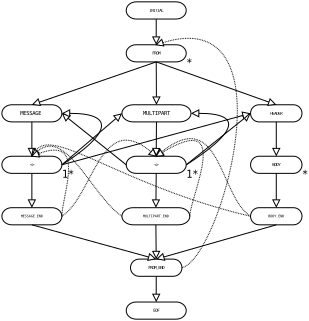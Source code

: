 <?xml version="1.0"?>
<diagram xmlns:dia="http://www.lysator.liu.se/~alla/dia/">
  <diagramdata>
    <attribute name="background">
      <color val="#ffffff"/>
    </attribute>
    <attribute name="paper">
      <composite type="paper">
        <attribute name="name">
          <string>#A4#</string>
        </attribute>
        <attribute name="tmargin">
          <real val="2.82"/>
        </attribute>
        <attribute name="bmargin">
          <real val="2.82"/>
        </attribute>
        <attribute name="lmargin">
          <real val="2.82"/>
        </attribute>
        <attribute name="rmargin">
          <real val="2.82"/>
        </attribute>
        <attribute name="is_portrait">
          <boolean val="true"/>
        </attribute>
        <attribute name="scaling">
          <real val="0.425"/>
        </attribute>
        <attribute name="fitto">
          <boolean val="true"/>
        </attribute>
        <attribute name="fitwidth">
          <int val="1"/>
        </attribute>
        <attribute name="fitheight">
          <int val="1"/>
        </attribute>
      </composite>
    </attribute>
  </diagramdata>
  <layer name="Background" visible="true">
    <object type="Flowchart - Terminal" version="0" id="O0">
      <attribute name="obj_pos">
        <point val="-11,0"/>
      </attribute>
      <attribute name="obj_bb">
        <rectangle val="-11.05,-0.05;-3.95,2.05"/>
      </attribute>
      <attribute name="elem_corner">
        <point val="-11,0"/>
      </attribute>
      <attribute name="elem_width">
        <real val="7"/>
      </attribute>
      <attribute name="elem_height">
        <real val="2"/>
      </attribute>
      <attribute name="show_background">
        <boolean val="true"/>
      </attribute>
      <attribute name="flip_horizontal">
        <boolean val="false"/>
      </attribute>
      <attribute name="flip_vertical">
        <boolean val="false"/>
      </attribute>
      <attribute name="padding">
        <real val="0.354"/>
      </attribute>
      <attribute name="text">
        <composite type="text">
          <attribute name="string">
            <string>#MESSAGE#</string>
          </attribute>
          <attribute name="font">
            <font name="Courier"/>
          </attribute>
          <attribute name="height">
            <real val="0.8"/>
          </attribute>
          <attribute name="pos">
            <point val="-7.5,1.195"/>
          </attribute>
          <attribute name="color">
            <color val="#000000"/>
          </attribute>
          <attribute name="alignment">
            <enum val="1"/>
          </attribute>
        </composite>
      </attribute>
    </object>
    <object type="Flowchart - Terminal" version="0" id="O1">
      <attribute name="obj_pos">
        <point val="3,0"/>
      </attribute>
      <attribute name="obj_bb">
        <rectangle val="2.95,-0.05;11.105,2.05"/>
      </attribute>
      <attribute name="elem_corner">
        <point val="3,0"/>
      </attribute>
      <attribute name="elem_width">
        <real val="8.055"/>
      </attribute>
      <attribute name="elem_height">
        <real val="2"/>
      </attribute>
      <attribute name="show_background">
        <boolean val="true"/>
      </attribute>
      <attribute name="flip_horizontal">
        <boolean val="false"/>
      </attribute>
      <attribute name="flip_vertical">
        <boolean val="false"/>
      </attribute>
      <attribute name="padding">
        <real val="0.354"/>
      </attribute>
      <attribute name="text">
        <composite type="text">
          <attribute name="string">
            <string>#MULTIPART#</string>
          </attribute>
          <attribute name="font">
            <font name="Courier"/>
          </attribute>
          <attribute name="height">
            <real val="0.8"/>
          </attribute>
          <attribute name="pos">
            <point val="7.028,1.195"/>
          </attribute>
          <attribute name="color">
            <color val="#000000"/>
          </attribute>
          <attribute name="alignment">
            <enum val="1"/>
          </attribute>
        </composite>
      </attribute>
    </object>
    <object type="Flowchart - Terminal" version="0" id="O2">
      <attribute name="obj_pos">
        <point val="18,0"/>
      </attribute>
      <attribute name="obj_bb">
        <rectangle val="17.95,-0.05;24.05,2.05"/>
      </attribute>
      <attribute name="elem_corner">
        <point val="18,0"/>
      </attribute>
      <attribute name="elem_width">
        <real val="6"/>
      </attribute>
      <attribute name="elem_height">
        <real val="2"/>
      </attribute>
      <attribute name="border_width">
        <real val="0.1"/>
      </attribute>
      <attribute name="show_background">
        <boolean val="true"/>
      </attribute>
      <attribute name="flip_horizontal">
        <boolean val="false"/>
      </attribute>
      <attribute name="flip_vertical">
        <boolean val="false"/>
      </attribute>
      <attribute name="padding">
        <real val="0.354"/>
      </attribute>
      <attribute name="text">
        <composite type="text">
          <attribute name="string">
            <string>#HEADER#</string>
          </attribute>
          <attribute name="font">
            <font name="Courier"/>
          </attribute>
          <attribute name="height">
            <real val="0.6"/>
          </attribute>
          <attribute name="pos">
            <point val="21,1.146"/>
          </attribute>
          <attribute name="color">
            <color val="#000000"/>
          </attribute>
          <attribute name="alignment">
            <enum val="1"/>
          </attribute>
        </composite>
      </attribute>
    </object>
    <object type="Flowchart - Terminal" version="0" id="O3">
      <attribute name="obj_pos">
        <point val="3.5,-7"/>
      </attribute>
      <attribute name="obj_bb">
        <rectangle val="3.45,-7.05;10.55,-4.95"/>
      </attribute>
      <attribute name="elem_corner">
        <point val="3.5,-7"/>
      </attribute>
      <attribute name="elem_width">
        <real val="7"/>
      </attribute>
      <attribute name="elem_height">
        <real val="2"/>
      </attribute>
      <attribute name="border_width">
        <real val="0.1"/>
      </attribute>
      <attribute name="show_background">
        <boolean val="true"/>
      </attribute>
      <attribute name="flip_horizontal">
        <boolean val="false"/>
      </attribute>
      <attribute name="flip_vertical">
        <boolean val="false"/>
      </attribute>
      <attribute name="padding">
        <real val="0.354"/>
      </attribute>
      <attribute name="text">
        <composite type="text">
          <attribute name="string">
            <string>#FROM#</string>
          </attribute>
          <attribute name="font">
            <font name="Courier"/>
          </attribute>
          <attribute name="height">
            <real val="0.6"/>
          </attribute>
          <attribute name="pos">
            <point val="7,-5.854"/>
          </attribute>
          <attribute name="color">
            <color val="#000000"/>
          </attribute>
          <attribute name="alignment">
            <enum val="1"/>
          </attribute>
        </composite>
      </attribute>
    </object>
    <object type="Flowchart - Terminal" version="0" id="O4">
      <attribute name="obj_pos">
        <point val="3,12"/>
      </attribute>
      <attribute name="obj_bb">
        <rectangle val="2.95,11.95;10.969,14.05"/>
      </attribute>
      <attribute name="elem_corner">
        <point val="3,12"/>
      </attribute>
      <attribute name="elem_width">
        <real val="7.919"/>
      </attribute>
      <attribute name="elem_height">
        <real val="2"/>
      </attribute>
      <attribute name="border_width">
        <real val="0.1"/>
      </attribute>
      <attribute name="show_background">
        <boolean val="true"/>
      </attribute>
      <attribute name="flip_horizontal">
        <boolean val="false"/>
      </attribute>
      <attribute name="flip_vertical">
        <boolean val="false"/>
      </attribute>
      <attribute name="padding">
        <real val="0.354"/>
      </attribute>
      <attribute name="text">
        <composite type="text">
          <attribute name="string">
            <string>#MULTIPART_END#</string>
          </attribute>
          <attribute name="font">
            <font name="Courier"/>
          </attribute>
          <attribute name="height">
            <real val="0.5"/>
          </attribute>
          <attribute name="pos">
            <point val="6.96,13.122"/>
          </attribute>
          <attribute name="color">
            <color val="#000000"/>
          </attribute>
          <attribute name="alignment">
            <enum val="1"/>
          </attribute>
        </composite>
      </attribute>
    </object>
    <object type="Flowchart - Terminal" version="0" id="O5">
      <attribute name="obj_pos">
        <point val="-11,12"/>
      </attribute>
      <attribute name="obj_bb">
        <rectangle val="-11.05,11.95;-3.95,14.05"/>
      </attribute>
      <attribute name="elem_corner">
        <point val="-11,12"/>
      </attribute>
      <attribute name="elem_width">
        <real val="7"/>
      </attribute>
      <attribute name="elem_height">
        <real val="2"/>
      </attribute>
      <attribute name="border_width">
        <real val="0.1"/>
      </attribute>
      <attribute name="show_background">
        <boolean val="true"/>
      </attribute>
      <attribute name="flip_horizontal">
        <boolean val="false"/>
      </attribute>
      <attribute name="flip_vertical">
        <boolean val="false"/>
      </attribute>
      <attribute name="padding">
        <real val="0.354"/>
      </attribute>
      <attribute name="text">
        <composite type="text">
          <attribute name="string">
            <string>#MESSAGE_END#</string>
          </attribute>
          <attribute name="font">
            <font name="Courier"/>
          </attribute>
          <attribute name="height">
            <real val="0.5"/>
          </attribute>
          <attribute name="pos">
            <point val="-7.5,13.122"/>
          </attribute>
          <attribute name="color">
            <color val="#000000"/>
          </attribute>
          <attribute name="alignment">
            <enum val="1"/>
          </attribute>
        </composite>
      </attribute>
    </object>
    <object type="Flowchart - Terminal" version="0" id="O6">
      <attribute name="obj_pos">
        <point val="18,6"/>
      </attribute>
      <attribute name="obj_bb">
        <rectangle val="17.95,5.95;24.05,8.05"/>
      </attribute>
      <attribute name="elem_corner">
        <point val="18,6"/>
      </attribute>
      <attribute name="elem_width">
        <real val="6"/>
      </attribute>
      <attribute name="elem_height">
        <real val="2"/>
      </attribute>
      <attribute name="border_width">
        <real val="0.1"/>
      </attribute>
      <attribute name="show_background">
        <boolean val="true"/>
      </attribute>
      <attribute name="flip_horizontal">
        <boolean val="false"/>
      </attribute>
      <attribute name="flip_vertical">
        <boolean val="false"/>
      </attribute>
      <attribute name="padding">
        <real val="0.354"/>
      </attribute>
      <attribute name="text">
        <composite type="text">
          <attribute name="string">
            <string>#BODY#</string>
          </attribute>
          <attribute name="font">
            <font name="Courier"/>
          </attribute>
          <attribute name="height">
            <real val="0.6"/>
          </attribute>
          <attribute name="pos">
            <point val="21,7.146"/>
          </attribute>
          <attribute name="color">
            <color val="#000000"/>
          </attribute>
          <attribute name="alignment">
            <enum val="1"/>
          </attribute>
        </composite>
      </attribute>
    </object>
    <object type="Flowchart - Terminal" version="0" id="O7">
      <attribute name="obj_pos">
        <point val="18,12"/>
      </attribute>
      <attribute name="obj_bb">
        <rectangle val="17.95,11.95;24.05,14.05"/>
      </attribute>
      <attribute name="elem_corner">
        <point val="18,12"/>
      </attribute>
      <attribute name="elem_width">
        <real val="6"/>
      </attribute>
      <attribute name="elem_height">
        <real val="2"/>
      </attribute>
      <attribute name="border_width">
        <real val="0.1"/>
      </attribute>
      <attribute name="show_background">
        <boolean val="true"/>
      </attribute>
      <attribute name="flip_horizontal">
        <boolean val="false"/>
      </attribute>
      <attribute name="flip_vertical">
        <boolean val="false"/>
      </attribute>
      <attribute name="padding">
        <real val="0.354"/>
      </attribute>
      <attribute name="text">
        <composite type="text">
          <attribute name="string">
            <string>#BODY_END#</string>
          </attribute>
          <attribute name="font">
            <font name="Courier"/>
          </attribute>
          <attribute name="height">
            <real val="0.5"/>
          </attribute>
          <attribute name="pos">
            <point val="21,13.122"/>
          </attribute>
          <attribute name="color">
            <color val="#000000"/>
          </attribute>
          <attribute name="alignment">
            <enum val="1"/>
          </attribute>
        </composite>
      </attribute>
    </object>
    <object type="Standard - Line" version="0" id="O8">
      <attribute name="obj_pos">
        <point val="21,2"/>
      </attribute>
      <attribute name="obj_bb">
        <rectangle val="20.15,1.15;21.85,6.85"/>
      </attribute>
      <attribute name="conn_endpoints">
        <point val="21,2"/>
        <point val="21,6"/>
      </attribute>
      <attribute name="numcp">
        <int val="1"/>
      </attribute>
      <attribute name="end_arrow">
        <enum val="2"/>
      </attribute>
      <attribute name="end_arrow_length">
        <real val="0.8"/>
      </attribute>
      <attribute name="end_arrow_width">
        <real val="0.8"/>
      </attribute>
      <connections>
        <connection handle="0" to="O2" connection="14"/>
        <connection handle="1" to="O6" connection="2"/>
      </connections>
    </object>
    <object type="Standard - Line" version="0" id="O9">
      <attribute name="obj_pos">
        <point val="21,8"/>
      </attribute>
      <attribute name="obj_bb">
        <rectangle val="20.15,7.15;21.85,12.85"/>
      </attribute>
      <attribute name="conn_endpoints">
        <point val="21,8"/>
        <point val="21,12"/>
      </attribute>
      <attribute name="numcp">
        <int val="1"/>
      </attribute>
      <attribute name="end_arrow">
        <enum val="2"/>
      </attribute>
      <attribute name="end_arrow_length">
        <real val="0.8"/>
      </attribute>
      <attribute name="end_arrow_width">
        <real val="0.8"/>
      </attribute>
      <connections>
        <connection handle="0" to="O6" connection="14"/>
        <connection handle="1" to="O7" connection="2"/>
      </connections>
    </object>
    <object type="Standard - Text" version="0" id="O10">
      <attribute name="obj_pos">
        <point val="24,7"/>
      </attribute>
      <attribute name="obj_bb">
        <rectangle val="24,5.885;25.109,8.885"/>
      </attribute>
      <attribute name="text">
        <composite type="text">
          <attribute name="string">
            <string>#
*#</string>
          </attribute>
          <attribute name="font">
            <font name="Courier"/>
          </attribute>
          <attribute name="height">
            <real val="1.5"/>
          </attribute>
          <attribute name="pos">
            <point val="24,7"/>
          </attribute>
          <attribute name="color">
            <color val="#000000"/>
          </attribute>
          <attribute name="alignment">
            <enum val="0"/>
          </attribute>
        </composite>
      </attribute>
      <connections>
        <connection handle="0" to="O6" connection="10"/>
      </connections>
    </object>
    <object type="Standard - Line" version="0" id="O11">
      <attribute name="obj_pos">
        <point val="7,-5"/>
      </attribute>
      <attribute name="obj_bb">
        <rectangle val="6.15,-5.85;21.85,0.85"/>
      </attribute>
      <attribute name="conn_endpoints">
        <point val="7,-5"/>
        <point val="21,0"/>
      </attribute>
      <attribute name="numcp">
        <int val="1"/>
      </attribute>
      <attribute name="end_arrow">
        <enum val="2"/>
      </attribute>
      <attribute name="end_arrow_length">
        <real val="0.8"/>
      </attribute>
      <attribute name="end_arrow_width">
        <real val="0.8"/>
      </attribute>
      <connections>
        <connection handle="0" to="O3" connection="14"/>
        <connection handle="1" to="O2" connection="2"/>
      </connections>
    </object>
    <object type="Standard - Line" version="0" id="O12">
      <attribute name="obj_pos">
        <point val="7,-5"/>
      </attribute>
      <attribute name="obj_bb">
        <rectangle val="6.15,-5.85;7.878,0.85"/>
      </attribute>
      <attribute name="conn_endpoints">
        <point val="7,-5"/>
        <point val="7.028,0"/>
      </attribute>
      <attribute name="numcp">
        <int val="1"/>
      </attribute>
      <attribute name="end_arrow">
        <enum val="2"/>
      </attribute>
      <attribute name="end_arrow_length">
        <real val="0.8"/>
      </attribute>
      <attribute name="end_arrow_width">
        <real val="0.8"/>
      </attribute>
      <connections>
        <connection handle="0" to="O3" connection="14"/>
        <connection handle="1" to="O1" connection="2"/>
      </connections>
    </object>
    <object type="Standard - Line" version="0" id="O13">
      <attribute name="obj_pos">
        <point val="7,-5"/>
      </attribute>
      <attribute name="obj_bb">
        <rectangle val="-8.35,-5.85;7.85,0.85"/>
      </attribute>
      <attribute name="conn_endpoints">
        <point val="7,-5"/>
        <point val="-7.5,0"/>
      </attribute>
      <attribute name="numcp">
        <int val="1"/>
      </attribute>
      <attribute name="end_arrow">
        <enum val="2"/>
      </attribute>
      <attribute name="end_arrow_length">
        <real val="0.8"/>
      </attribute>
      <attribute name="end_arrow_width">
        <real val="0.8"/>
      </attribute>
      <connections>
        <connection handle="0" to="O3" connection="14"/>
        <connection handle="1" to="O0" connection="2"/>
      </connections>
    </object>
    <object type="Flowchart - Terminal" version="0" id="O14">
      <attribute name="obj_pos">
        <point val="3.5,6"/>
      </attribute>
      <attribute name="obj_bb">
        <rectangle val="3.45,5.95;10.55,8.05"/>
      </attribute>
      <attribute name="elem_corner">
        <point val="3.5,6"/>
      </attribute>
      <attribute name="elem_width">
        <real val="7"/>
      </attribute>
      <attribute name="elem_height">
        <real val="2"/>
      </attribute>
      <attribute name="border_width">
        <real val="0.1"/>
      </attribute>
      <attribute name="show_background">
        <boolean val="true"/>
      </attribute>
      <attribute name="flip_horizontal">
        <boolean val="false"/>
      </attribute>
      <attribute name="flip_vertical">
        <boolean val="false"/>
      </attribute>
      <attribute name="padding">
        <real val="0.354"/>
      </attribute>
      <attribute name="text">
        <composite type="text">
          <attribute name="string">
            <string>#&lt;&gt;#</string>
          </attribute>
          <attribute name="font">
            <font name="Courier"/>
          </attribute>
          <attribute name="height">
            <real val="0.6"/>
          </attribute>
          <attribute name="pos">
            <point val="7,7.146"/>
          </attribute>
          <attribute name="color">
            <color val="#000000"/>
          </attribute>
          <attribute name="alignment">
            <enum val="1"/>
          </attribute>
        </composite>
      </attribute>
    </object>
    <object type="Standard - Text" version="0" id="O15">
      <attribute name="obj_pos">
        <point val="10.5,7"/>
      </attribute>
      <attribute name="obj_bb">
        <rectangle val="10.5,5.885;12.518,8.885"/>
      </attribute>
      <attribute name="text">
        <composite type="text">
          <attribute name="string">
            <string>#
1*#</string>
          </attribute>
          <attribute name="font">
            <font name="Courier"/>
          </attribute>
          <attribute name="height">
            <real val="1.5"/>
          </attribute>
          <attribute name="pos">
            <point val="10.5,7"/>
          </attribute>
          <attribute name="color">
            <color val="#000000"/>
          </attribute>
          <attribute name="alignment">
            <enum val="0"/>
          </attribute>
        </composite>
      </attribute>
      <connections>
        <connection handle="0" to="O14" connection="10"/>
      </connections>
    </object>
    <object type="Standard - Line" version="0" id="O16">
      <attribute name="obj_pos">
        <point val="10.5,7"/>
      </attribute>
      <attribute name="obj_bb">
        <rectangle val="9.65,0.15;18.85,7.85"/>
      </attribute>
      <attribute name="conn_endpoints">
        <point val="10.5,7"/>
        <point val="18,1"/>
      </attribute>
      <attribute name="numcp">
        <int val="1"/>
      </attribute>
      <attribute name="end_arrow">
        <enum val="2"/>
      </attribute>
      <attribute name="end_arrow_length">
        <real val="0.8"/>
      </attribute>
      <attribute name="end_arrow_width">
        <real val="0.8"/>
      </attribute>
      <connections>
        <connection handle="0" to="O14" connection="10"/>
        <connection handle="1" to="O2" connection="6"/>
      </connections>
    </object>
    <object type="Standard - Line" version="0" id="O17">
      <attribute name="obj_pos">
        <point val="3.5,7"/>
      </attribute>
      <attribute name="obj_bb">
        <rectangle val="-4.85,0.15;4.35,7.85"/>
      </attribute>
      <attribute name="conn_endpoints">
        <point val="3.5,7"/>
        <point val="-4,1"/>
      </attribute>
      <attribute name="numcp">
        <int val="1"/>
      </attribute>
      <attribute name="end_arrow">
        <enum val="2"/>
      </attribute>
      <attribute name="end_arrow_length">
        <real val="0.8"/>
      </attribute>
      <attribute name="end_arrow_width">
        <real val="0.8"/>
      </attribute>
      <connections>
        <connection handle="0" to="O14" connection="6"/>
        <connection handle="1" to="O0" connection="10"/>
      </connections>
    </object>
    <object type="Standard - BezierLine" version="0" id="O18">
      <attribute name="obj_pos">
        <point val="10.5,7"/>
      </attribute>
      <attribute name="obj_bb">
        <rectangle val="9.65,0.15;18.35,7.85"/>
      </attribute>
      <attribute name="bez_points">
        <point val="10.5,7"/>
        <point val="16,3.5"/>
        <point val="17.5,1"/>
        <point val="11.056,1"/>
      </attribute>
      <attribute name="end_arrow">
        <enum val="2"/>
      </attribute>
      <attribute name="end_arrow_length">
        <real val="0.8"/>
      </attribute>
      <attribute name="end_arrow_width">
        <real val="0.8"/>
      </attribute>
      <connections>
        <connection handle="0" to="O14" connection="10"/>
        <connection handle="3" to="O1" connection="10"/>
      </connections>
    </object>
    <object type="Standard - Line" version="0" id="O19">
      <attribute name="obj_pos">
        <point val="7.028,2"/>
      </attribute>
      <attribute name="obj_bb">
        <rectangle val="6.15,1.15;7.878,6.85"/>
      </attribute>
      <attribute name="conn_endpoints">
        <point val="7.028,2"/>
        <point val="7,6"/>
      </attribute>
      <attribute name="numcp">
        <int val="1"/>
      </attribute>
      <attribute name="end_arrow">
        <enum val="2"/>
      </attribute>
      <attribute name="end_arrow_length">
        <real val="0.8"/>
      </attribute>
      <attribute name="end_arrow_width">
        <real val="0.8"/>
      </attribute>
      <connections>
        <connection handle="0" to="O1" connection="14"/>
        <connection handle="1" to="O14" connection="2"/>
      </connections>
    </object>
    <object type="Standard - Line" version="0" id="O20">
      <attribute name="obj_pos">
        <point val="7,8"/>
      </attribute>
      <attribute name="obj_bb">
        <rectangle val="6.11,7.15;7.85,12.85"/>
      </attribute>
      <attribute name="conn_endpoints">
        <point val="7,8"/>
        <point val="6.96,12"/>
      </attribute>
      <attribute name="numcp">
        <int val="1"/>
      </attribute>
      <attribute name="end_arrow">
        <enum val="2"/>
      </attribute>
      <attribute name="end_arrow_length">
        <real val="0.8"/>
      </attribute>
      <attribute name="end_arrow_width">
        <real val="0.8"/>
      </attribute>
      <connections>
        <connection handle="0" to="O14" connection="14"/>
        <connection handle="1" to="O4" connection="2"/>
      </connections>
    </object>
    <object type="Flowchart - Terminal" version="0" id="O21">
      <attribute name="obj_pos">
        <point val="4,18"/>
      </attribute>
      <attribute name="obj_bb">
        <rectangle val="3.95,17.95;10.05,20.05"/>
      </attribute>
      <attribute name="elem_corner">
        <point val="4,18"/>
      </attribute>
      <attribute name="elem_width">
        <real val="6"/>
      </attribute>
      <attribute name="elem_height">
        <real val="2"/>
      </attribute>
      <attribute name="border_width">
        <real val="0.1"/>
      </attribute>
      <attribute name="show_background">
        <boolean val="true"/>
      </attribute>
      <attribute name="flip_horizontal">
        <boolean val="false"/>
      </attribute>
      <attribute name="flip_vertical">
        <boolean val="false"/>
      </attribute>
      <attribute name="padding">
        <real val="0.354"/>
      </attribute>
      <attribute name="text">
        <composite type="text">
          <attribute name="string">
            <string>#FROM_END#</string>
          </attribute>
          <attribute name="font">
            <font name="Courier"/>
          </attribute>
          <attribute name="height">
            <real val="0.6"/>
          </attribute>
          <attribute name="pos">
            <point val="7,19.146"/>
          </attribute>
          <attribute name="color">
            <color val="#000000"/>
          </attribute>
          <attribute name="alignment">
            <enum val="1"/>
          </attribute>
        </composite>
      </attribute>
    </object>
    <object type="Standard - Line" version="0" id="O22">
      <attribute name="obj_pos">
        <point val="6.96,14"/>
      </attribute>
      <attribute name="obj_bb">
        <rectangle val="6.11,13.15;7.85,18.85"/>
      </attribute>
      <attribute name="conn_endpoints">
        <point val="6.96,14"/>
        <point val="7,18"/>
      </attribute>
      <attribute name="numcp">
        <int val="1"/>
      </attribute>
      <attribute name="end_arrow">
        <enum val="2"/>
      </attribute>
      <attribute name="end_arrow_length">
        <real val="0.8"/>
      </attribute>
      <attribute name="end_arrow_width">
        <real val="0.8"/>
      </attribute>
      <connections>
        <connection handle="0" to="O4" connection="14"/>
        <connection handle="1" to="O21" connection="2"/>
      </connections>
    </object>
    <object type="Standard - Line" version="0" id="O23">
      <attribute name="obj_pos">
        <point val="21,14"/>
      </attribute>
      <attribute name="obj_bb">
        <rectangle val="6.15,13.15;21.85,18.85"/>
      </attribute>
      <attribute name="conn_endpoints">
        <point val="21,14"/>
        <point val="7,18"/>
      </attribute>
      <attribute name="numcp">
        <int val="1"/>
      </attribute>
      <attribute name="end_arrow">
        <enum val="2"/>
      </attribute>
      <attribute name="end_arrow_length">
        <real val="0.8"/>
      </attribute>
      <attribute name="end_arrow_width">
        <real val="0.8"/>
      </attribute>
      <connections>
        <connection handle="0" to="O7" connection="14"/>
        <connection handle="1" to="O21" connection="2"/>
      </connections>
    </object>
    <object type="Standard - Line" version="0" id="O24">
      <attribute name="obj_pos">
        <point val="-7.5,14"/>
      </attribute>
      <attribute name="obj_bb">
        <rectangle val="-8.35,13.15;7.85,18.85"/>
      </attribute>
      <attribute name="conn_endpoints">
        <point val="-7.5,14"/>
        <point val="7,18"/>
      </attribute>
      <attribute name="numcp">
        <int val="1"/>
      </attribute>
      <attribute name="end_arrow">
        <enum val="2"/>
      </attribute>
      <attribute name="end_arrow_length">
        <real val="0.8"/>
      </attribute>
      <attribute name="end_arrow_width">
        <real val="0.8"/>
      </attribute>
      <connections>
        <connection handle="0" to="O5" connection="14"/>
        <connection handle="1" to="O21" connection="2"/>
      </connections>
    </object>
    <object type="Flowchart - Terminal" version="0" id="O25">
      <attribute name="obj_pos">
        <point val="-11,6"/>
      </attribute>
      <attribute name="obj_bb">
        <rectangle val="-11.05,5.95;-3.95,8.05"/>
      </attribute>
      <attribute name="elem_corner">
        <point val="-11,6"/>
      </attribute>
      <attribute name="elem_width">
        <real val="7"/>
      </attribute>
      <attribute name="elem_height">
        <real val="2"/>
      </attribute>
      <attribute name="border_width">
        <real val="0.1"/>
      </attribute>
      <attribute name="show_background">
        <boolean val="true"/>
      </attribute>
      <attribute name="flip_horizontal">
        <boolean val="false"/>
      </attribute>
      <attribute name="flip_vertical">
        <boolean val="false"/>
      </attribute>
      <attribute name="padding">
        <real val="0.354"/>
      </attribute>
      <attribute name="text">
        <composite type="text">
          <attribute name="string">
            <string>#&lt;&gt;#</string>
          </attribute>
          <attribute name="font">
            <font name="Courier"/>
          </attribute>
          <attribute name="height">
            <real val="0.6"/>
          </attribute>
          <attribute name="pos">
            <point val="-7.5,7.146"/>
          </attribute>
          <attribute name="color">
            <color val="#000000"/>
          </attribute>
          <attribute name="alignment">
            <enum val="1"/>
          </attribute>
        </composite>
      </attribute>
    </object>
    <object type="Standard - Line" version="0" id="O26">
      <attribute name="obj_pos">
        <point val="-7.5,2"/>
      </attribute>
      <attribute name="obj_bb">
        <rectangle val="-8.35,1.15;-6.65,6.85"/>
      </attribute>
      <attribute name="conn_endpoints">
        <point val="-7.5,2"/>
        <point val="-7.5,6"/>
      </attribute>
      <attribute name="numcp">
        <int val="1"/>
      </attribute>
      <attribute name="end_arrow">
        <enum val="2"/>
      </attribute>
      <attribute name="end_arrow_length">
        <real val="0.8"/>
      </attribute>
      <attribute name="end_arrow_width">
        <real val="0.8"/>
      </attribute>
      <connections>
        <connection handle="0" to="O0" connection="14"/>
        <connection handle="1" to="O25" connection="2"/>
      </connections>
    </object>
    <object type="Standard - Line" version="0" id="O27">
      <attribute name="obj_pos">
        <point val="-7.5,8"/>
      </attribute>
      <attribute name="obj_bb">
        <rectangle val="-8.35,7.15;-6.65,12.85"/>
      </attribute>
      <attribute name="conn_endpoints">
        <point val="-7.5,8"/>
        <point val="-7.5,12"/>
      </attribute>
      <attribute name="numcp">
        <int val="1"/>
      </attribute>
      <attribute name="end_arrow">
        <enum val="2"/>
      </attribute>
      <attribute name="end_arrow_length">
        <real val="0.8"/>
      </attribute>
      <attribute name="end_arrow_width">
        <real val="0.8"/>
      </attribute>
      <connections>
        <connection handle="0" to="O25" connection="14"/>
        <connection handle="1" to="O5" connection="2"/>
      </connections>
    </object>
    <object type="Standard - BezierLine" version="0" id="O28">
      <attribute name="obj_pos">
        <point val="-4,7"/>
      </attribute>
      <attribute name="obj_bb">
        <rectangle val="-4.85,0.15;3.295,7.85"/>
      </attribute>
      <attribute name="bez_points">
        <point val="-4,7"/>
        <point val="1.5,3.5"/>
        <point val="2.445,1"/>
        <point val="-4,1"/>
      </attribute>
      <attribute name="end_arrow">
        <enum val="2"/>
      </attribute>
      <attribute name="end_arrow_length">
        <real val="0.8"/>
      </attribute>
      <attribute name="end_arrow_width">
        <real val="0.8"/>
      </attribute>
      <connections>
        <connection handle="0" to="O25" connection="10"/>
        <connection handle="3" to="O0" connection="10"/>
      </connections>
    </object>
    <object type="Standard - Line" version="0" id="O29">
      <attribute name="obj_pos">
        <point val="-4,7"/>
      </attribute>
      <attribute name="obj_bb">
        <rectangle val="-4.85,0.15;18.85,7.85"/>
      </attribute>
      <attribute name="conn_endpoints">
        <point val="-4,7"/>
        <point val="18,1"/>
      </attribute>
      <attribute name="numcp">
        <int val="1"/>
      </attribute>
      <attribute name="end_arrow">
        <enum val="2"/>
      </attribute>
      <attribute name="end_arrow_length">
        <real val="0.8"/>
      </attribute>
      <attribute name="end_arrow_width">
        <real val="0.8"/>
      </attribute>
      <connections>
        <connection handle="0" to="O25" connection="10"/>
        <connection handle="1" to="O2" connection="6"/>
      </connections>
    </object>
    <object type="Standard - Line" version="0" id="O30">
      <attribute name="obj_pos">
        <point val="-4,7"/>
      </attribute>
      <attribute name="obj_bb">
        <rectangle val="-4.85,0.15;3.85,7.85"/>
      </attribute>
      <attribute name="conn_endpoints">
        <point val="-4,7"/>
        <point val="3,1"/>
      </attribute>
      <attribute name="numcp">
        <int val="1"/>
      </attribute>
      <attribute name="end_arrow">
        <enum val="2"/>
      </attribute>
      <attribute name="end_arrow_length">
        <real val="0.8"/>
      </attribute>
      <attribute name="end_arrow_width">
        <real val="0.8"/>
      </attribute>
      <connections>
        <connection handle="0" to="O25" connection="10"/>
        <connection handle="1" to="O1" connection="6"/>
      </connections>
    </object>
    <object type="Standard - Text" version="0" id="O31">
      <attribute name="obj_pos">
        <point val="-4,7"/>
      </attribute>
      <attribute name="obj_bb">
        <rectangle val="-4,5.885;-1.982,8.885"/>
      </attribute>
      <attribute name="text">
        <composite type="text">
          <attribute name="string">
            <string>#
1*#</string>
          </attribute>
          <attribute name="font">
            <font name="Courier"/>
          </attribute>
          <attribute name="height">
            <real val="1.5"/>
          </attribute>
          <attribute name="pos">
            <point val="-4,7"/>
          </attribute>
          <attribute name="color">
            <color val="#000000"/>
          </attribute>
          <attribute name="alignment">
            <enum val="0"/>
          </attribute>
        </composite>
      </attribute>
      <connections>
        <connection handle="0" to="O25" connection="10"/>
      </connections>
    </object>
    <object type="Standard - BezierLine" version="0" id="O32">
      <attribute name="obj_pos">
        <point val="-4,13"/>
      </attribute>
      <attribute name="obj_bb">
        <rectangle val="-4.8,-0.3;7.8,13.8"/>
      </attribute>
      <attribute name="bez_points">
        <point val="-4,13"/>
        <point val="-0.333,10.667"/>
        <point val="0.5,0.5"/>
        <point val="7,6"/>
      </attribute>
      <attribute name="line_width">
        <real val="0"/>
      </attribute>
      <attribute name="line_style">
        <enum val="4"/>
      </attribute>
      <attribute name="end_arrow">
        <enum val="2"/>
      </attribute>
      <attribute name="end_arrow_length">
        <real val="0.8"/>
      </attribute>
      <attribute name="end_arrow_width">
        <real val="0.8"/>
      </attribute>
      <connections>
        <connection handle="0" to="O5" connection="10"/>
        <connection handle="3" to="O14" connection="2"/>
      </connections>
    </object>
    <object type="Standard - BezierLine" version="0" id="O33">
      <attribute name="obj_pos">
        <point val="18,13"/>
      </attribute>
      <attribute name="obj_bb">
        <rectangle val="6.2,-0.8;18.8,13.8"/>
      </attribute>
      <attribute name="bez_points">
        <point val="18,13"/>
        <point val="14.333,10.667"/>
        <point val="14.5,0"/>
        <point val="7,6"/>
      </attribute>
      <attribute name="line_width">
        <real val="0"/>
      </attribute>
      <attribute name="line_style">
        <enum val="4"/>
      </attribute>
      <attribute name="end_arrow">
        <enum val="2"/>
      </attribute>
      <attribute name="end_arrow_length">
        <real val="0.8"/>
      </attribute>
      <attribute name="end_arrow_width">
        <real val="0.8"/>
      </attribute>
      <connections>
        <connection handle="0" to="O7" connection="6"/>
        <connection handle="3" to="O14" connection="2"/>
      </connections>
    </object>
    <object type="Standard - BezierLine" version="0" id="O34">
      <attribute name="obj_pos">
        <point val="18,13"/>
      </attribute>
      <attribute name="obj_bb">
        <rectangle val="-8.3,1.7;18.8,13.8"/>
      </attribute>
      <attribute name="bez_points">
        <point val="18,13"/>
        <point val="3,9.5"/>
        <point val="-5,2.5"/>
        <point val="-7.5,6"/>
      </attribute>
      <attribute name="line_width">
        <real val="0"/>
      </attribute>
      <attribute name="line_style">
        <enum val="4"/>
      </attribute>
      <attribute name="end_arrow">
        <enum val="2"/>
      </attribute>
      <attribute name="end_arrow_length">
        <real val="0.8"/>
      </attribute>
      <attribute name="end_arrow_width">
        <real val="0.8"/>
      </attribute>
      <connections>
        <connection handle="0" to="O7" connection="6"/>
        <connection handle="3" to="O25" connection="2"/>
      </connections>
    </object>
    <object type="Standard - BezierLine" version="0" id="O35">
      <attribute name="obj_pos">
        <point val="3,13"/>
      </attribute>
      <attribute name="obj_bb">
        <rectangle val="-8.3,1.7;3.8,13.8"/>
      </attribute>
      <attribute name="bez_points">
        <point val="3,13"/>
        <point val="-0.5,10.667"/>
        <point val="-3.5,2.5"/>
        <point val="-7.5,6"/>
      </attribute>
      <attribute name="line_width">
        <real val="0"/>
      </attribute>
      <attribute name="line_style">
        <enum val="4"/>
      </attribute>
      <attribute name="end_arrow">
        <enum val="2"/>
      </attribute>
      <attribute name="end_arrow_length">
        <real val="0.8"/>
      </attribute>
      <attribute name="end_arrow_width">
        <real val="0.8"/>
      </attribute>
      <connections>
        <connection handle="0" to="O4" connection="6"/>
        <connection handle="3" to="O25" connection="2"/>
      </connections>
    </object>
    <object type="Standard - BezierLine" version="0" id="O36">
      <attribute name="obj_pos">
        <point val="10.919,13"/>
      </attribute>
      <attribute name="obj_bb">
        <rectangle val="6.2,-0.3;16.8,13.8"/>
      </attribute>
      <attribute name="bez_points">
        <point val="10.919,13"/>
        <point val="11,10.5"/>
        <point val="16,0.5"/>
        <point val="7,6"/>
      </attribute>
      <attribute name="line_width">
        <real val="0"/>
      </attribute>
      <attribute name="line_style">
        <enum val="4"/>
      </attribute>
      <attribute name="end_arrow">
        <enum val="2"/>
      </attribute>
      <attribute name="end_arrow_length">
        <real val="0.8"/>
      </attribute>
      <attribute name="end_arrow_width">
        <real val="0.8"/>
      </attribute>
      <connections>
        <connection handle="0" to="O4" connection="10"/>
        <connection handle="3" to="O14" connection="2"/>
      </connections>
    </object>
    <object type="Standard - BezierLine" version="0" id="O37">
      <attribute name="obj_pos">
        <point val="-4,13"/>
      </attribute>
      <attribute name="obj_bb">
        <rectangle val="-8.3,2.7;-0.2,13.8"/>
      </attribute>
      <attribute name="bez_points">
        <point val="-4,13"/>
        <point val="-4,10.5"/>
        <point val="-1,3.5"/>
        <point val="-7.5,6"/>
      </attribute>
      <attribute name="line_width">
        <real val="0"/>
      </attribute>
      <attribute name="line_style">
        <enum val="4"/>
      </attribute>
      <attribute name="end_arrow">
        <enum val="2"/>
      </attribute>
      <attribute name="end_arrow_length">
        <real val="0.8"/>
      </attribute>
      <attribute name="end_arrow_width">
        <real val="0.8"/>
      </attribute>
      <connections>
        <connection handle="0" to="O5" connection="10"/>
        <connection handle="3" to="O25" connection="2"/>
      </connections>
    </object>
    <object type="Flowchart - Terminal" version="0" id="O38">
      <attribute name="obj_pos">
        <point val="3.5,-12"/>
      </attribute>
      <attribute name="obj_bb">
        <rectangle val="3.45,-12.05;10.55,-9.95"/>
      </attribute>
      <attribute name="elem_corner">
        <point val="3.5,-12"/>
      </attribute>
      <attribute name="elem_width">
        <real val="7"/>
      </attribute>
      <attribute name="elem_height">
        <real val="2"/>
      </attribute>
      <attribute name="border_width">
        <real val="0.1"/>
      </attribute>
      <attribute name="show_background">
        <boolean val="true"/>
      </attribute>
      <attribute name="flip_horizontal">
        <boolean val="false"/>
      </attribute>
      <attribute name="flip_vertical">
        <boolean val="false"/>
      </attribute>
      <attribute name="padding">
        <real val="0.354"/>
      </attribute>
      <attribute name="text">
        <composite type="text">
          <attribute name="string">
            <string>#INITIAL#</string>
          </attribute>
          <attribute name="font">
            <font name="Courier"/>
          </attribute>
          <attribute name="height">
            <real val="0.6"/>
          </attribute>
          <attribute name="pos">
            <point val="7,-10.854"/>
          </attribute>
          <attribute name="color">
            <color val="#000000"/>
          </attribute>
          <attribute name="alignment">
            <enum val="1"/>
          </attribute>
        </composite>
      </attribute>
    </object>
    <object type="Standard - Line" version="0" id="O39">
      <attribute name="obj_pos">
        <point val="7,-10"/>
      </attribute>
      <attribute name="obj_bb">
        <rectangle val="6.15,-10.85;7.85,-6.15"/>
      </attribute>
      <attribute name="conn_endpoints">
        <point val="7,-10"/>
        <point val="7,-7"/>
      </attribute>
      <attribute name="numcp">
        <int val="1"/>
      </attribute>
      <attribute name="end_arrow">
        <enum val="2"/>
      </attribute>
      <attribute name="end_arrow_length">
        <real val="0.8"/>
      </attribute>
      <attribute name="end_arrow_width">
        <real val="0.8"/>
      </attribute>
      <connections>
        <connection handle="0" to="O38" connection="14"/>
        <connection handle="1" to="O3" connection="2"/>
      </connections>
    </object>
    <object type="Standard - Text" version="0" id="O40">
      <attribute name="obj_pos">
        <point val="10.5,-6"/>
      </attribute>
      <attribute name="obj_bb">
        <rectangle val="10.5,-7.115;11.609,-4.115"/>
      </attribute>
      <attribute name="text">
        <composite type="text">
          <attribute name="string">
            <string>#
*#</string>
          </attribute>
          <attribute name="font">
            <font name="Courier"/>
          </attribute>
          <attribute name="height">
            <real val="1.5"/>
          </attribute>
          <attribute name="pos">
            <point val="10.5,-6"/>
          </attribute>
          <attribute name="color">
            <color val="#000000"/>
          </attribute>
          <attribute name="alignment">
            <enum val="0"/>
          </attribute>
        </composite>
      </attribute>
      <connections>
        <connection handle="0" to="O3" connection="10"/>
      </connections>
    </object>
    <object type="Flowchart - Terminal" version="0" id="O41">
      <attribute name="obj_pos">
        <point val="3.5,23"/>
      </attribute>
      <attribute name="obj_bb">
        <rectangle val="3.45,22.95;10.55,25.05"/>
      </attribute>
      <attribute name="elem_corner">
        <point val="3.5,23"/>
      </attribute>
      <attribute name="elem_width">
        <real val="7"/>
      </attribute>
      <attribute name="elem_height">
        <real val="2"/>
      </attribute>
      <attribute name="border_width">
        <real val="0.1"/>
      </attribute>
      <attribute name="show_background">
        <boolean val="true"/>
      </attribute>
      <attribute name="flip_horizontal">
        <boolean val="false"/>
      </attribute>
      <attribute name="flip_vertical">
        <boolean val="false"/>
      </attribute>
      <attribute name="padding">
        <real val="0.354"/>
      </attribute>
      <attribute name="text">
        <composite type="text">
          <attribute name="string">
            <string>#EOF#</string>
          </attribute>
          <attribute name="font">
            <font name="Courier"/>
          </attribute>
          <attribute name="height">
            <real val="0.6"/>
          </attribute>
          <attribute name="pos">
            <point val="7,24.146"/>
          </attribute>
          <attribute name="color">
            <color val="#000000"/>
          </attribute>
          <attribute name="alignment">
            <enum val="1"/>
          </attribute>
        </composite>
      </attribute>
    </object>
    <object type="Standard - Line" version="0" id="O42">
      <attribute name="obj_pos">
        <point val="7,20"/>
      </attribute>
      <attribute name="obj_bb">
        <rectangle val="6.15,19.15;7.85,23.85"/>
      </attribute>
      <attribute name="conn_endpoints">
        <point val="7,20"/>
        <point val="7,23"/>
      </attribute>
      <attribute name="numcp">
        <int val="1"/>
      </attribute>
      <attribute name="end_arrow">
        <enum val="2"/>
      </attribute>
      <attribute name="end_arrow_length">
        <real val="0.8"/>
      </attribute>
      <attribute name="end_arrow_width">
        <real val="0.8"/>
      </attribute>
      <connections>
        <connection handle="0" to="O21" connection="14"/>
        <connection handle="1" to="O41" connection="2"/>
      </connections>
    </object>
    <object type="Standard - BezierLine" version="0" id="O43">
      <attribute name="obj_pos">
        <point val="10,19"/>
      </attribute>
      <attribute name="obj_bb">
        <rectangle val="6.2,-12.8;23.8,19.8"/>
      </attribute>
      <attribute name="bez_points">
        <point val="10,19"/>
        <point val="14.5,18"/>
        <point val="23,-12"/>
        <point val="7,-7"/>
      </attribute>
      <attribute name="line_width">
        <real val="0"/>
      </attribute>
      <attribute name="line_style">
        <enum val="4"/>
      </attribute>
      <attribute name="end_arrow">
        <enum val="2"/>
      </attribute>
      <attribute name="end_arrow_length">
        <real val="0.8"/>
      </attribute>
      <attribute name="end_arrow_width">
        <real val="0.8"/>
      </attribute>
      <connections>
        <connection handle="0" to="O21" connection="10"/>
        <connection handle="3" to="O3" connection="2"/>
      </connections>
    </object>
  </layer>
</diagram>
